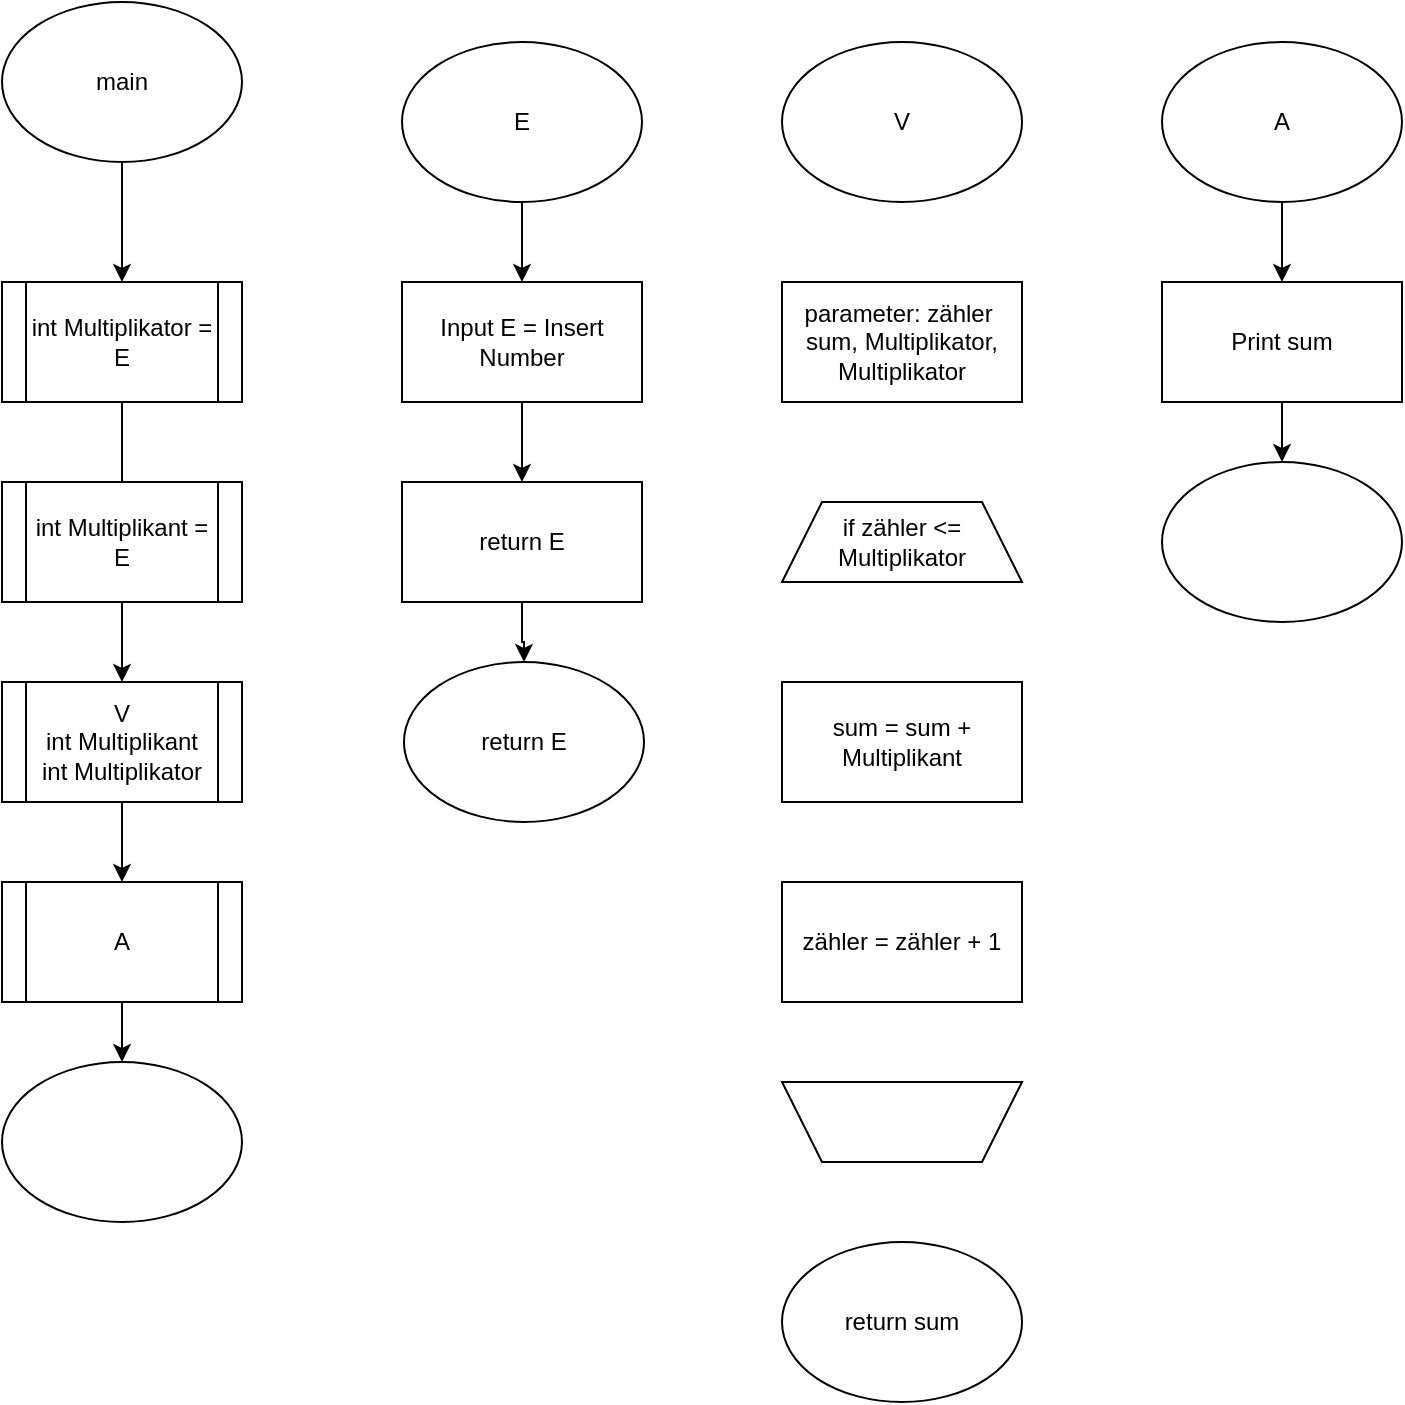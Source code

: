 <mxfile version="14.9.9" type="github">
  <diagram id="C5RBs43oDa-KdzZeNtuy" name="Page-1">
    <mxGraphModel dx="1773" dy="593" grid="1" gridSize="10" guides="1" tooltips="1" connect="1" arrows="1" fold="1" page="1" pageScale="1" pageWidth="827" pageHeight="1169" background="none" math="0" shadow="0">
      <root>
        <mxCell id="WIyWlLk6GJQsqaUBKTNV-0" />
        <mxCell id="WIyWlLk6GJQsqaUBKTNV-1" parent="WIyWlLk6GJQsqaUBKTNV-0" />
        <mxCell id="MXT5RrwsRLYVAkFM8AoM-8" value="" style="edgeStyle=orthogonalEdgeStyle;rounded=0;orthogonalLoop=1;jettySize=auto;html=1;" parent="WIyWlLk6GJQsqaUBKTNV-1" source="MXT5RrwsRLYVAkFM8AoM-0" target="MXT5RrwsRLYVAkFM8AoM-2" edge="1">
          <mxGeometry relative="1" as="geometry" />
        </mxCell>
        <mxCell id="MXT5RrwsRLYVAkFM8AoM-0" value="main" style="ellipse;whiteSpace=wrap;html=1;" parent="WIyWlLk6GJQsqaUBKTNV-1" vertex="1">
          <mxGeometry x="-827" width="120" height="80" as="geometry" />
        </mxCell>
        <mxCell id="MXT5RrwsRLYVAkFM8AoM-5" value="" style="edgeStyle=orthogonalEdgeStyle;rounded=0;orthogonalLoop=1;jettySize=auto;html=1;" parent="WIyWlLk6GJQsqaUBKTNV-1" source="MXT5RrwsRLYVAkFM8AoM-2" target="MXT5RrwsRLYVAkFM8AoM-3" edge="1">
          <mxGeometry relative="1" as="geometry" />
        </mxCell>
        <mxCell id="MXT5RrwsRLYVAkFM8AoM-2" value="int Multiplikator = E" style="shape=process;whiteSpace=wrap;html=1;backgroundOutline=1;" parent="WIyWlLk6GJQsqaUBKTNV-1" vertex="1">
          <mxGeometry x="-827" y="140" width="120" height="60" as="geometry" />
        </mxCell>
        <mxCell id="MXT5RrwsRLYVAkFM8AoM-6" value="" style="edgeStyle=orthogonalEdgeStyle;rounded=0;orthogonalLoop=1;jettySize=auto;html=1;" parent="WIyWlLk6GJQsqaUBKTNV-1" source="MXT5RrwsRLYVAkFM8AoM-3" target="MXT5RrwsRLYVAkFM8AoM-4" edge="1">
          <mxGeometry relative="1" as="geometry" />
        </mxCell>
        <mxCell id="MXT5RrwsRLYVAkFM8AoM-3" value="V&lt;br&gt;int Multiplikant&lt;br&gt;int Multiplikator" style="shape=process;whiteSpace=wrap;html=1;backgroundOutline=1;" parent="WIyWlLk6GJQsqaUBKTNV-1" vertex="1">
          <mxGeometry x="-827" y="340" width="120" height="60" as="geometry" />
        </mxCell>
        <mxCell id="MXT5RrwsRLYVAkFM8AoM-10" value="" style="edgeStyle=orthogonalEdgeStyle;rounded=0;orthogonalLoop=1;jettySize=auto;html=1;" parent="WIyWlLk6GJQsqaUBKTNV-1" source="MXT5RrwsRLYVAkFM8AoM-4" target="MXT5RrwsRLYVAkFM8AoM-9" edge="1">
          <mxGeometry relative="1" as="geometry" />
        </mxCell>
        <mxCell id="MXT5RrwsRLYVAkFM8AoM-4" value="A" style="shape=process;whiteSpace=wrap;html=1;backgroundOutline=1;" parent="WIyWlLk6GJQsqaUBKTNV-1" vertex="1">
          <mxGeometry x="-827" y="440" width="120" height="60" as="geometry" />
        </mxCell>
        <mxCell id="MXT5RrwsRLYVAkFM8AoM-9" value="" style="ellipse;whiteSpace=wrap;html=1;" parent="WIyWlLk6GJQsqaUBKTNV-1" vertex="1">
          <mxGeometry x="-827" y="530" width="120" height="80" as="geometry" />
        </mxCell>
        <mxCell id="MXT5RrwsRLYVAkFM8AoM-14" value="" style="edgeStyle=orthogonalEdgeStyle;rounded=0;orthogonalLoop=1;jettySize=auto;html=1;" parent="WIyWlLk6GJQsqaUBKTNV-1" source="MXT5RrwsRLYVAkFM8AoM-11" target="MXT5RrwsRLYVAkFM8AoM-12" edge="1">
          <mxGeometry relative="1" as="geometry" />
        </mxCell>
        <mxCell id="MXT5RrwsRLYVAkFM8AoM-11" value="E" style="ellipse;whiteSpace=wrap;html=1;" parent="WIyWlLk6GJQsqaUBKTNV-1" vertex="1">
          <mxGeometry x="-627" y="20" width="120" height="80" as="geometry" />
        </mxCell>
        <mxCell id="MXT5RrwsRLYVAkFM8AoM-20" value="" style="edgeStyle=orthogonalEdgeStyle;rounded=0;orthogonalLoop=1;jettySize=auto;html=1;" parent="WIyWlLk6GJQsqaUBKTNV-1" source="MXT5RrwsRLYVAkFM8AoM-12" target="MXT5RrwsRLYVAkFM8AoM-17" edge="1">
          <mxGeometry relative="1" as="geometry" />
        </mxCell>
        <mxCell id="MXT5RrwsRLYVAkFM8AoM-12" value="Input E = Insert Number" style="rounded=0;whiteSpace=wrap;html=1;" parent="WIyWlLk6GJQsqaUBKTNV-1" vertex="1">
          <mxGeometry x="-627" y="140" width="120" height="60" as="geometry" />
        </mxCell>
        <mxCell id="MXT5RrwsRLYVAkFM8AoM-15" value="return E" style="ellipse;whiteSpace=wrap;html=1;" parent="WIyWlLk6GJQsqaUBKTNV-1" vertex="1">
          <mxGeometry x="-626" y="330" width="120" height="80" as="geometry" />
        </mxCell>
        <mxCell id="MXT5RrwsRLYVAkFM8AoM-21" value="" style="edgeStyle=orthogonalEdgeStyle;rounded=0;orthogonalLoop=1;jettySize=auto;html=1;" parent="WIyWlLk6GJQsqaUBKTNV-1" source="MXT5RrwsRLYVAkFM8AoM-17" target="MXT5RrwsRLYVAkFM8AoM-15" edge="1">
          <mxGeometry relative="1" as="geometry" />
        </mxCell>
        <mxCell id="MXT5RrwsRLYVAkFM8AoM-17" value="return E" style="rounded=0;whiteSpace=wrap;html=1;" parent="WIyWlLk6GJQsqaUBKTNV-1" vertex="1">
          <mxGeometry x="-627" y="240" width="120" height="60" as="geometry" />
        </mxCell>
        <mxCell id="MXT5RrwsRLYVAkFM8AoM-18" value="int Multiplikant = E" style="shape=process;whiteSpace=wrap;html=1;backgroundOutline=1;" parent="WIyWlLk6GJQsqaUBKTNV-1" vertex="1">
          <mxGeometry x="-827" y="240" width="120" height="60" as="geometry" />
        </mxCell>
        <mxCell id="MXT5RrwsRLYVAkFM8AoM-19" value="V" style="ellipse;whiteSpace=wrap;html=1;" parent="WIyWlLk6GJQsqaUBKTNV-1" vertex="1">
          <mxGeometry x="-437" y="20" width="120" height="80" as="geometry" />
        </mxCell>
        <mxCell id="MXT5RrwsRLYVAkFM8AoM-28" value="" style="edgeStyle=orthogonalEdgeStyle;rounded=0;orthogonalLoop=1;jettySize=auto;html=1;" parent="WIyWlLk6GJQsqaUBKTNV-1" source="MXT5RrwsRLYVAkFM8AoM-22" target="MXT5RrwsRLYVAkFM8AoM-23" edge="1">
          <mxGeometry relative="1" as="geometry" />
        </mxCell>
        <mxCell id="MXT5RrwsRLYVAkFM8AoM-22" value="A" style="ellipse;whiteSpace=wrap;html=1;" parent="WIyWlLk6GJQsqaUBKTNV-1" vertex="1">
          <mxGeometry x="-247" y="20" width="120" height="80" as="geometry" />
        </mxCell>
        <mxCell id="MXT5RrwsRLYVAkFM8AoM-29" value="" style="edgeStyle=orthogonalEdgeStyle;rounded=0;orthogonalLoop=1;jettySize=auto;html=1;" parent="WIyWlLk6GJQsqaUBKTNV-1" source="MXT5RrwsRLYVAkFM8AoM-23" target="MXT5RrwsRLYVAkFM8AoM-24" edge="1">
          <mxGeometry relative="1" as="geometry" />
        </mxCell>
        <mxCell id="MXT5RrwsRLYVAkFM8AoM-23" value="Print sum" style="rounded=0;whiteSpace=wrap;html=1;" parent="WIyWlLk6GJQsqaUBKTNV-1" vertex="1">
          <mxGeometry x="-247" y="140" width="120" height="60" as="geometry" />
        </mxCell>
        <mxCell id="MXT5RrwsRLYVAkFM8AoM-24" value="" style="ellipse;whiteSpace=wrap;html=1;" parent="WIyWlLk6GJQsqaUBKTNV-1" vertex="1">
          <mxGeometry x="-247" y="230" width="120" height="80" as="geometry" />
        </mxCell>
        <mxCell id="MXT5RrwsRLYVAkFM8AoM-25" value="parameter: zähler&amp;nbsp;&lt;br&gt;sum, Multiplikator, Multiplikator" style="rounded=0;whiteSpace=wrap;html=1;" parent="WIyWlLk6GJQsqaUBKTNV-1" vertex="1">
          <mxGeometry x="-437" y="140" width="120" height="60" as="geometry" />
        </mxCell>
        <mxCell id="MXT5RrwsRLYVAkFM8AoM-27" value="if zähler &amp;lt;= Multiplikator" style="shape=trapezoid;perimeter=trapezoidPerimeter;whiteSpace=wrap;html=1;fixedSize=1;" parent="WIyWlLk6GJQsqaUBKTNV-1" vertex="1">
          <mxGeometry x="-437" y="250" width="120" height="40" as="geometry" />
        </mxCell>
        <mxCell id="MXT5RrwsRLYVAkFM8AoM-30" value="sum = sum + Multiplikant" style="rounded=0;whiteSpace=wrap;html=1;" parent="WIyWlLk6GJQsqaUBKTNV-1" vertex="1">
          <mxGeometry x="-437" y="340" width="120" height="60" as="geometry" />
        </mxCell>
        <mxCell id="MXT5RrwsRLYVAkFM8AoM-31" value="zähler = zähler + 1" style="rounded=0;whiteSpace=wrap;html=1;" parent="WIyWlLk6GJQsqaUBKTNV-1" vertex="1">
          <mxGeometry x="-437" y="440" width="120" height="60" as="geometry" />
        </mxCell>
        <mxCell id="MXT5RrwsRLYVAkFM8AoM-32" value="" style="shape=trapezoid;perimeter=trapezoidPerimeter;whiteSpace=wrap;html=1;fixedSize=1;rotation=-180;" parent="WIyWlLk6GJQsqaUBKTNV-1" vertex="1">
          <mxGeometry x="-437" y="540" width="120" height="40" as="geometry" />
        </mxCell>
        <mxCell id="MXT5RrwsRLYVAkFM8AoM-33" value="return sum" style="ellipse;whiteSpace=wrap;html=1;" parent="WIyWlLk6GJQsqaUBKTNV-1" vertex="1">
          <mxGeometry x="-437" y="620" width="120" height="80" as="geometry" />
        </mxCell>
      </root>
    </mxGraphModel>
  </diagram>
</mxfile>
